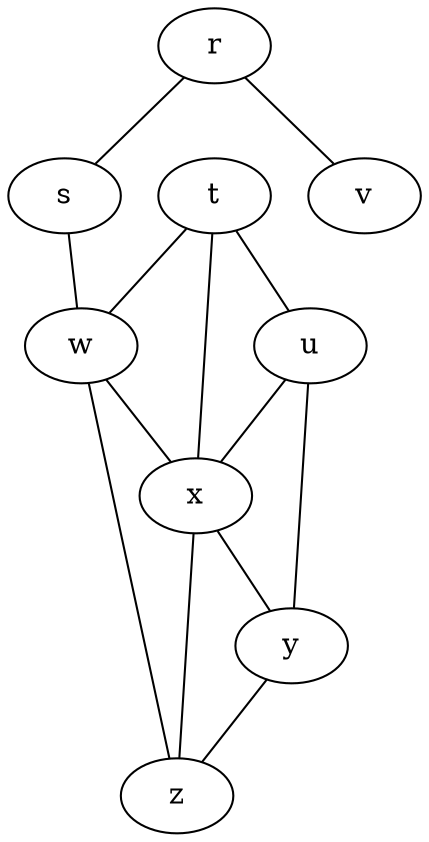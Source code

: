  strict graph {  
 node [shape= ellipse];
r	s	t	u	v	w	x	y	z	
r--s;
r--v;
s--r;
s--w;
t--u;
t--w;
t--x;
u--t;
u--x;
u--y;
v--r;
w--s;
w--t;
w--x;
w--z;
x--t;
x--u;
x--w;
x--y;
x--z;
y--u;
y--x;
y--z;
z--w;
z--x;
z--y;
}
